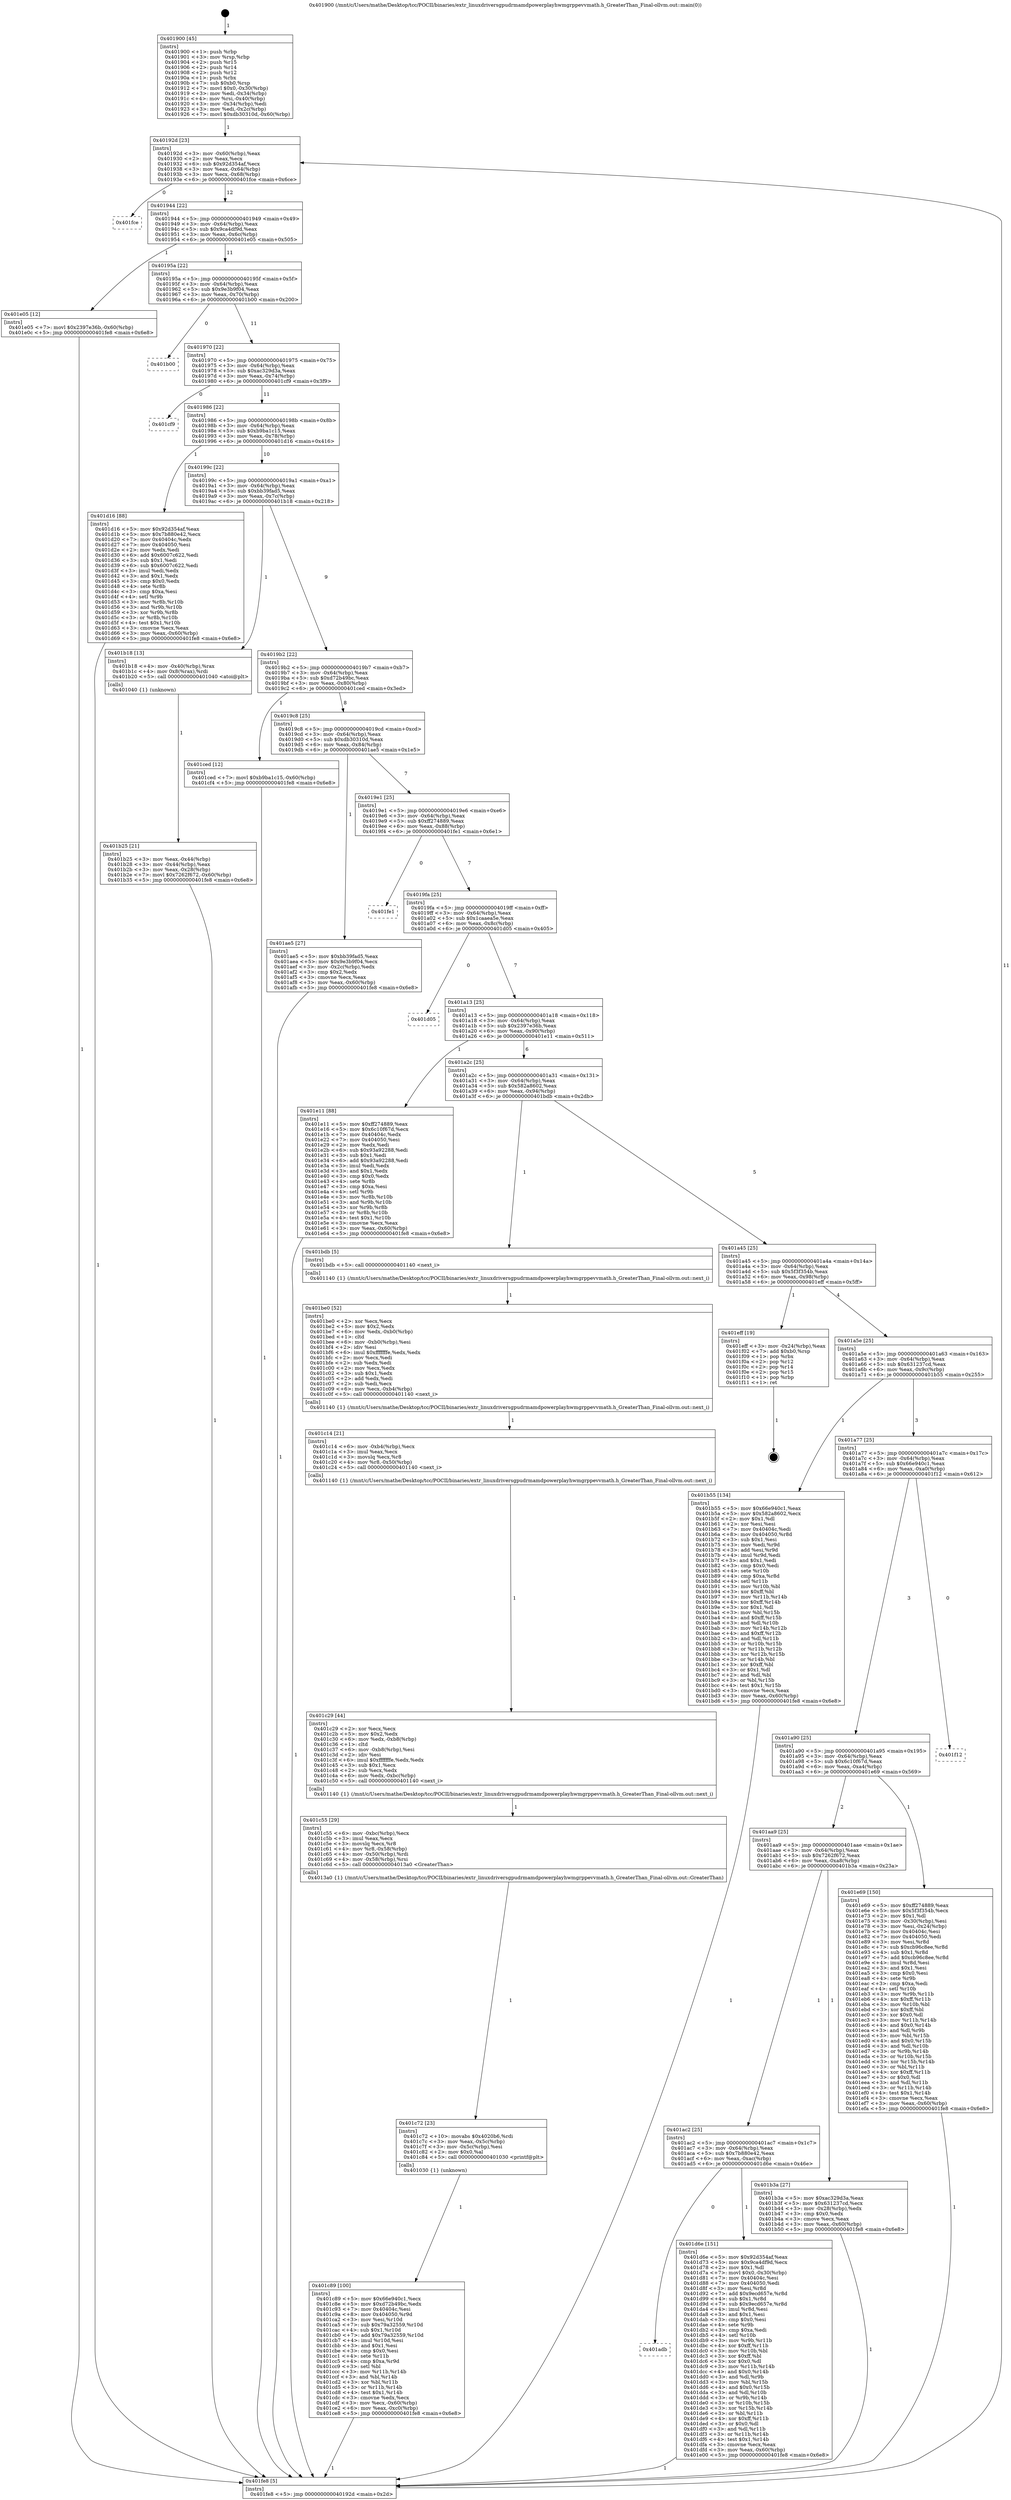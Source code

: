 digraph "0x401900" {
  label = "0x401900 (/mnt/c/Users/mathe/Desktop/tcc/POCII/binaries/extr_linuxdriversgpudrmamdpowerplayhwmgrppevvmath.h_GreaterThan_Final-ollvm.out::main(0))"
  labelloc = "t"
  node[shape=record]

  Entry [label="",width=0.3,height=0.3,shape=circle,fillcolor=black,style=filled]
  "0x40192d" [label="{
     0x40192d [23]\l
     | [instrs]\l
     &nbsp;&nbsp;0x40192d \<+3\>: mov -0x60(%rbp),%eax\l
     &nbsp;&nbsp;0x401930 \<+2\>: mov %eax,%ecx\l
     &nbsp;&nbsp;0x401932 \<+6\>: sub $0x92d354af,%ecx\l
     &nbsp;&nbsp;0x401938 \<+3\>: mov %eax,-0x64(%rbp)\l
     &nbsp;&nbsp;0x40193b \<+3\>: mov %ecx,-0x68(%rbp)\l
     &nbsp;&nbsp;0x40193e \<+6\>: je 0000000000401fce \<main+0x6ce\>\l
  }"]
  "0x401fce" [label="{
     0x401fce\l
  }", style=dashed]
  "0x401944" [label="{
     0x401944 [22]\l
     | [instrs]\l
     &nbsp;&nbsp;0x401944 \<+5\>: jmp 0000000000401949 \<main+0x49\>\l
     &nbsp;&nbsp;0x401949 \<+3\>: mov -0x64(%rbp),%eax\l
     &nbsp;&nbsp;0x40194c \<+5\>: sub $0x9ca4df9d,%eax\l
     &nbsp;&nbsp;0x401951 \<+3\>: mov %eax,-0x6c(%rbp)\l
     &nbsp;&nbsp;0x401954 \<+6\>: je 0000000000401e05 \<main+0x505\>\l
  }"]
  Exit [label="",width=0.3,height=0.3,shape=circle,fillcolor=black,style=filled,peripheries=2]
  "0x401e05" [label="{
     0x401e05 [12]\l
     | [instrs]\l
     &nbsp;&nbsp;0x401e05 \<+7\>: movl $0x2397e36b,-0x60(%rbp)\l
     &nbsp;&nbsp;0x401e0c \<+5\>: jmp 0000000000401fe8 \<main+0x6e8\>\l
  }"]
  "0x40195a" [label="{
     0x40195a [22]\l
     | [instrs]\l
     &nbsp;&nbsp;0x40195a \<+5\>: jmp 000000000040195f \<main+0x5f\>\l
     &nbsp;&nbsp;0x40195f \<+3\>: mov -0x64(%rbp),%eax\l
     &nbsp;&nbsp;0x401962 \<+5\>: sub $0x9e3b9f04,%eax\l
     &nbsp;&nbsp;0x401967 \<+3\>: mov %eax,-0x70(%rbp)\l
     &nbsp;&nbsp;0x40196a \<+6\>: je 0000000000401b00 \<main+0x200\>\l
  }"]
  "0x401adb" [label="{
     0x401adb\l
  }", style=dashed]
  "0x401b00" [label="{
     0x401b00\l
  }", style=dashed]
  "0x401970" [label="{
     0x401970 [22]\l
     | [instrs]\l
     &nbsp;&nbsp;0x401970 \<+5\>: jmp 0000000000401975 \<main+0x75\>\l
     &nbsp;&nbsp;0x401975 \<+3\>: mov -0x64(%rbp),%eax\l
     &nbsp;&nbsp;0x401978 \<+5\>: sub $0xac329d3a,%eax\l
     &nbsp;&nbsp;0x40197d \<+3\>: mov %eax,-0x74(%rbp)\l
     &nbsp;&nbsp;0x401980 \<+6\>: je 0000000000401cf9 \<main+0x3f9\>\l
  }"]
  "0x401d6e" [label="{
     0x401d6e [151]\l
     | [instrs]\l
     &nbsp;&nbsp;0x401d6e \<+5\>: mov $0x92d354af,%eax\l
     &nbsp;&nbsp;0x401d73 \<+5\>: mov $0x9ca4df9d,%ecx\l
     &nbsp;&nbsp;0x401d78 \<+2\>: mov $0x1,%dl\l
     &nbsp;&nbsp;0x401d7a \<+7\>: movl $0x0,-0x30(%rbp)\l
     &nbsp;&nbsp;0x401d81 \<+7\>: mov 0x40404c,%esi\l
     &nbsp;&nbsp;0x401d88 \<+7\>: mov 0x404050,%edi\l
     &nbsp;&nbsp;0x401d8f \<+3\>: mov %esi,%r8d\l
     &nbsp;&nbsp;0x401d92 \<+7\>: add $0x9ecd657e,%r8d\l
     &nbsp;&nbsp;0x401d99 \<+4\>: sub $0x1,%r8d\l
     &nbsp;&nbsp;0x401d9d \<+7\>: sub $0x9ecd657e,%r8d\l
     &nbsp;&nbsp;0x401da4 \<+4\>: imul %r8d,%esi\l
     &nbsp;&nbsp;0x401da8 \<+3\>: and $0x1,%esi\l
     &nbsp;&nbsp;0x401dab \<+3\>: cmp $0x0,%esi\l
     &nbsp;&nbsp;0x401dae \<+4\>: sete %r9b\l
     &nbsp;&nbsp;0x401db2 \<+3\>: cmp $0xa,%edi\l
     &nbsp;&nbsp;0x401db5 \<+4\>: setl %r10b\l
     &nbsp;&nbsp;0x401db9 \<+3\>: mov %r9b,%r11b\l
     &nbsp;&nbsp;0x401dbc \<+4\>: xor $0xff,%r11b\l
     &nbsp;&nbsp;0x401dc0 \<+3\>: mov %r10b,%bl\l
     &nbsp;&nbsp;0x401dc3 \<+3\>: xor $0xff,%bl\l
     &nbsp;&nbsp;0x401dc6 \<+3\>: xor $0x0,%dl\l
     &nbsp;&nbsp;0x401dc9 \<+3\>: mov %r11b,%r14b\l
     &nbsp;&nbsp;0x401dcc \<+4\>: and $0x0,%r14b\l
     &nbsp;&nbsp;0x401dd0 \<+3\>: and %dl,%r9b\l
     &nbsp;&nbsp;0x401dd3 \<+3\>: mov %bl,%r15b\l
     &nbsp;&nbsp;0x401dd6 \<+4\>: and $0x0,%r15b\l
     &nbsp;&nbsp;0x401dda \<+3\>: and %dl,%r10b\l
     &nbsp;&nbsp;0x401ddd \<+3\>: or %r9b,%r14b\l
     &nbsp;&nbsp;0x401de0 \<+3\>: or %r10b,%r15b\l
     &nbsp;&nbsp;0x401de3 \<+3\>: xor %r15b,%r14b\l
     &nbsp;&nbsp;0x401de6 \<+3\>: or %bl,%r11b\l
     &nbsp;&nbsp;0x401de9 \<+4\>: xor $0xff,%r11b\l
     &nbsp;&nbsp;0x401ded \<+3\>: or $0x0,%dl\l
     &nbsp;&nbsp;0x401df0 \<+3\>: and %dl,%r11b\l
     &nbsp;&nbsp;0x401df3 \<+3\>: or %r11b,%r14b\l
     &nbsp;&nbsp;0x401df6 \<+4\>: test $0x1,%r14b\l
     &nbsp;&nbsp;0x401dfa \<+3\>: cmovne %ecx,%eax\l
     &nbsp;&nbsp;0x401dfd \<+3\>: mov %eax,-0x60(%rbp)\l
     &nbsp;&nbsp;0x401e00 \<+5\>: jmp 0000000000401fe8 \<main+0x6e8\>\l
  }"]
  "0x401cf9" [label="{
     0x401cf9\l
  }", style=dashed]
  "0x401986" [label="{
     0x401986 [22]\l
     | [instrs]\l
     &nbsp;&nbsp;0x401986 \<+5\>: jmp 000000000040198b \<main+0x8b\>\l
     &nbsp;&nbsp;0x40198b \<+3\>: mov -0x64(%rbp),%eax\l
     &nbsp;&nbsp;0x40198e \<+5\>: sub $0xb9ba1c15,%eax\l
     &nbsp;&nbsp;0x401993 \<+3\>: mov %eax,-0x78(%rbp)\l
     &nbsp;&nbsp;0x401996 \<+6\>: je 0000000000401d16 \<main+0x416\>\l
  }"]
  "0x401c89" [label="{
     0x401c89 [100]\l
     | [instrs]\l
     &nbsp;&nbsp;0x401c89 \<+5\>: mov $0x66e940c1,%ecx\l
     &nbsp;&nbsp;0x401c8e \<+5\>: mov $0xd72b49bc,%edx\l
     &nbsp;&nbsp;0x401c93 \<+7\>: mov 0x40404c,%esi\l
     &nbsp;&nbsp;0x401c9a \<+8\>: mov 0x404050,%r9d\l
     &nbsp;&nbsp;0x401ca2 \<+3\>: mov %esi,%r10d\l
     &nbsp;&nbsp;0x401ca5 \<+7\>: sub $0x79a32559,%r10d\l
     &nbsp;&nbsp;0x401cac \<+4\>: sub $0x1,%r10d\l
     &nbsp;&nbsp;0x401cb0 \<+7\>: add $0x79a32559,%r10d\l
     &nbsp;&nbsp;0x401cb7 \<+4\>: imul %r10d,%esi\l
     &nbsp;&nbsp;0x401cbb \<+3\>: and $0x1,%esi\l
     &nbsp;&nbsp;0x401cbe \<+3\>: cmp $0x0,%esi\l
     &nbsp;&nbsp;0x401cc1 \<+4\>: sete %r11b\l
     &nbsp;&nbsp;0x401cc5 \<+4\>: cmp $0xa,%r9d\l
     &nbsp;&nbsp;0x401cc9 \<+3\>: setl %bl\l
     &nbsp;&nbsp;0x401ccc \<+3\>: mov %r11b,%r14b\l
     &nbsp;&nbsp;0x401ccf \<+3\>: and %bl,%r14b\l
     &nbsp;&nbsp;0x401cd2 \<+3\>: xor %bl,%r11b\l
     &nbsp;&nbsp;0x401cd5 \<+3\>: or %r11b,%r14b\l
     &nbsp;&nbsp;0x401cd8 \<+4\>: test $0x1,%r14b\l
     &nbsp;&nbsp;0x401cdc \<+3\>: cmovne %edx,%ecx\l
     &nbsp;&nbsp;0x401cdf \<+3\>: mov %ecx,-0x60(%rbp)\l
     &nbsp;&nbsp;0x401ce2 \<+6\>: mov %eax,-0xc0(%rbp)\l
     &nbsp;&nbsp;0x401ce8 \<+5\>: jmp 0000000000401fe8 \<main+0x6e8\>\l
  }"]
  "0x401d16" [label="{
     0x401d16 [88]\l
     | [instrs]\l
     &nbsp;&nbsp;0x401d16 \<+5\>: mov $0x92d354af,%eax\l
     &nbsp;&nbsp;0x401d1b \<+5\>: mov $0x7b880e42,%ecx\l
     &nbsp;&nbsp;0x401d20 \<+7\>: mov 0x40404c,%edx\l
     &nbsp;&nbsp;0x401d27 \<+7\>: mov 0x404050,%esi\l
     &nbsp;&nbsp;0x401d2e \<+2\>: mov %edx,%edi\l
     &nbsp;&nbsp;0x401d30 \<+6\>: add $0x6007c622,%edi\l
     &nbsp;&nbsp;0x401d36 \<+3\>: sub $0x1,%edi\l
     &nbsp;&nbsp;0x401d39 \<+6\>: sub $0x6007c622,%edi\l
     &nbsp;&nbsp;0x401d3f \<+3\>: imul %edi,%edx\l
     &nbsp;&nbsp;0x401d42 \<+3\>: and $0x1,%edx\l
     &nbsp;&nbsp;0x401d45 \<+3\>: cmp $0x0,%edx\l
     &nbsp;&nbsp;0x401d48 \<+4\>: sete %r8b\l
     &nbsp;&nbsp;0x401d4c \<+3\>: cmp $0xa,%esi\l
     &nbsp;&nbsp;0x401d4f \<+4\>: setl %r9b\l
     &nbsp;&nbsp;0x401d53 \<+3\>: mov %r8b,%r10b\l
     &nbsp;&nbsp;0x401d56 \<+3\>: and %r9b,%r10b\l
     &nbsp;&nbsp;0x401d59 \<+3\>: xor %r9b,%r8b\l
     &nbsp;&nbsp;0x401d5c \<+3\>: or %r8b,%r10b\l
     &nbsp;&nbsp;0x401d5f \<+4\>: test $0x1,%r10b\l
     &nbsp;&nbsp;0x401d63 \<+3\>: cmovne %ecx,%eax\l
     &nbsp;&nbsp;0x401d66 \<+3\>: mov %eax,-0x60(%rbp)\l
     &nbsp;&nbsp;0x401d69 \<+5\>: jmp 0000000000401fe8 \<main+0x6e8\>\l
  }"]
  "0x40199c" [label="{
     0x40199c [22]\l
     | [instrs]\l
     &nbsp;&nbsp;0x40199c \<+5\>: jmp 00000000004019a1 \<main+0xa1\>\l
     &nbsp;&nbsp;0x4019a1 \<+3\>: mov -0x64(%rbp),%eax\l
     &nbsp;&nbsp;0x4019a4 \<+5\>: sub $0xbb39fad5,%eax\l
     &nbsp;&nbsp;0x4019a9 \<+3\>: mov %eax,-0x7c(%rbp)\l
     &nbsp;&nbsp;0x4019ac \<+6\>: je 0000000000401b18 \<main+0x218\>\l
  }"]
  "0x401c72" [label="{
     0x401c72 [23]\l
     | [instrs]\l
     &nbsp;&nbsp;0x401c72 \<+10\>: movabs $0x4020b6,%rdi\l
     &nbsp;&nbsp;0x401c7c \<+3\>: mov %eax,-0x5c(%rbp)\l
     &nbsp;&nbsp;0x401c7f \<+3\>: mov -0x5c(%rbp),%esi\l
     &nbsp;&nbsp;0x401c82 \<+2\>: mov $0x0,%al\l
     &nbsp;&nbsp;0x401c84 \<+5\>: call 0000000000401030 \<printf@plt\>\l
     | [calls]\l
     &nbsp;&nbsp;0x401030 \{1\} (unknown)\l
  }"]
  "0x401b18" [label="{
     0x401b18 [13]\l
     | [instrs]\l
     &nbsp;&nbsp;0x401b18 \<+4\>: mov -0x40(%rbp),%rax\l
     &nbsp;&nbsp;0x401b1c \<+4\>: mov 0x8(%rax),%rdi\l
     &nbsp;&nbsp;0x401b20 \<+5\>: call 0000000000401040 \<atoi@plt\>\l
     | [calls]\l
     &nbsp;&nbsp;0x401040 \{1\} (unknown)\l
  }"]
  "0x4019b2" [label="{
     0x4019b2 [22]\l
     | [instrs]\l
     &nbsp;&nbsp;0x4019b2 \<+5\>: jmp 00000000004019b7 \<main+0xb7\>\l
     &nbsp;&nbsp;0x4019b7 \<+3\>: mov -0x64(%rbp),%eax\l
     &nbsp;&nbsp;0x4019ba \<+5\>: sub $0xd72b49bc,%eax\l
     &nbsp;&nbsp;0x4019bf \<+3\>: mov %eax,-0x80(%rbp)\l
     &nbsp;&nbsp;0x4019c2 \<+6\>: je 0000000000401ced \<main+0x3ed\>\l
  }"]
  "0x401c55" [label="{
     0x401c55 [29]\l
     | [instrs]\l
     &nbsp;&nbsp;0x401c55 \<+6\>: mov -0xbc(%rbp),%ecx\l
     &nbsp;&nbsp;0x401c5b \<+3\>: imul %eax,%ecx\l
     &nbsp;&nbsp;0x401c5e \<+3\>: movslq %ecx,%r8\l
     &nbsp;&nbsp;0x401c61 \<+4\>: mov %r8,-0x58(%rbp)\l
     &nbsp;&nbsp;0x401c65 \<+4\>: mov -0x50(%rbp),%rdi\l
     &nbsp;&nbsp;0x401c69 \<+4\>: mov -0x58(%rbp),%rsi\l
     &nbsp;&nbsp;0x401c6d \<+5\>: call 00000000004013a0 \<GreaterThan\>\l
     | [calls]\l
     &nbsp;&nbsp;0x4013a0 \{1\} (/mnt/c/Users/mathe/Desktop/tcc/POCII/binaries/extr_linuxdriversgpudrmamdpowerplayhwmgrppevvmath.h_GreaterThan_Final-ollvm.out::GreaterThan)\l
  }"]
  "0x401ced" [label="{
     0x401ced [12]\l
     | [instrs]\l
     &nbsp;&nbsp;0x401ced \<+7\>: movl $0xb9ba1c15,-0x60(%rbp)\l
     &nbsp;&nbsp;0x401cf4 \<+5\>: jmp 0000000000401fe8 \<main+0x6e8\>\l
  }"]
  "0x4019c8" [label="{
     0x4019c8 [25]\l
     | [instrs]\l
     &nbsp;&nbsp;0x4019c8 \<+5\>: jmp 00000000004019cd \<main+0xcd\>\l
     &nbsp;&nbsp;0x4019cd \<+3\>: mov -0x64(%rbp),%eax\l
     &nbsp;&nbsp;0x4019d0 \<+5\>: sub $0xdb30310d,%eax\l
     &nbsp;&nbsp;0x4019d5 \<+6\>: mov %eax,-0x84(%rbp)\l
     &nbsp;&nbsp;0x4019db \<+6\>: je 0000000000401ae5 \<main+0x1e5\>\l
  }"]
  "0x401c29" [label="{
     0x401c29 [44]\l
     | [instrs]\l
     &nbsp;&nbsp;0x401c29 \<+2\>: xor %ecx,%ecx\l
     &nbsp;&nbsp;0x401c2b \<+5\>: mov $0x2,%edx\l
     &nbsp;&nbsp;0x401c30 \<+6\>: mov %edx,-0xb8(%rbp)\l
     &nbsp;&nbsp;0x401c36 \<+1\>: cltd\l
     &nbsp;&nbsp;0x401c37 \<+6\>: mov -0xb8(%rbp),%esi\l
     &nbsp;&nbsp;0x401c3d \<+2\>: idiv %esi\l
     &nbsp;&nbsp;0x401c3f \<+6\>: imul $0xfffffffe,%edx,%edx\l
     &nbsp;&nbsp;0x401c45 \<+3\>: sub $0x1,%ecx\l
     &nbsp;&nbsp;0x401c48 \<+2\>: sub %ecx,%edx\l
     &nbsp;&nbsp;0x401c4a \<+6\>: mov %edx,-0xbc(%rbp)\l
     &nbsp;&nbsp;0x401c50 \<+5\>: call 0000000000401140 \<next_i\>\l
     | [calls]\l
     &nbsp;&nbsp;0x401140 \{1\} (/mnt/c/Users/mathe/Desktop/tcc/POCII/binaries/extr_linuxdriversgpudrmamdpowerplayhwmgrppevvmath.h_GreaterThan_Final-ollvm.out::next_i)\l
  }"]
  "0x401ae5" [label="{
     0x401ae5 [27]\l
     | [instrs]\l
     &nbsp;&nbsp;0x401ae5 \<+5\>: mov $0xbb39fad5,%eax\l
     &nbsp;&nbsp;0x401aea \<+5\>: mov $0x9e3b9f04,%ecx\l
     &nbsp;&nbsp;0x401aef \<+3\>: mov -0x2c(%rbp),%edx\l
     &nbsp;&nbsp;0x401af2 \<+3\>: cmp $0x2,%edx\l
     &nbsp;&nbsp;0x401af5 \<+3\>: cmovne %ecx,%eax\l
     &nbsp;&nbsp;0x401af8 \<+3\>: mov %eax,-0x60(%rbp)\l
     &nbsp;&nbsp;0x401afb \<+5\>: jmp 0000000000401fe8 \<main+0x6e8\>\l
  }"]
  "0x4019e1" [label="{
     0x4019e1 [25]\l
     | [instrs]\l
     &nbsp;&nbsp;0x4019e1 \<+5\>: jmp 00000000004019e6 \<main+0xe6\>\l
     &nbsp;&nbsp;0x4019e6 \<+3\>: mov -0x64(%rbp),%eax\l
     &nbsp;&nbsp;0x4019e9 \<+5\>: sub $0xff274889,%eax\l
     &nbsp;&nbsp;0x4019ee \<+6\>: mov %eax,-0x88(%rbp)\l
     &nbsp;&nbsp;0x4019f4 \<+6\>: je 0000000000401fe1 \<main+0x6e1\>\l
  }"]
  "0x401fe8" [label="{
     0x401fe8 [5]\l
     | [instrs]\l
     &nbsp;&nbsp;0x401fe8 \<+5\>: jmp 000000000040192d \<main+0x2d\>\l
  }"]
  "0x401900" [label="{
     0x401900 [45]\l
     | [instrs]\l
     &nbsp;&nbsp;0x401900 \<+1\>: push %rbp\l
     &nbsp;&nbsp;0x401901 \<+3\>: mov %rsp,%rbp\l
     &nbsp;&nbsp;0x401904 \<+2\>: push %r15\l
     &nbsp;&nbsp;0x401906 \<+2\>: push %r14\l
     &nbsp;&nbsp;0x401908 \<+2\>: push %r12\l
     &nbsp;&nbsp;0x40190a \<+1\>: push %rbx\l
     &nbsp;&nbsp;0x40190b \<+7\>: sub $0xb0,%rsp\l
     &nbsp;&nbsp;0x401912 \<+7\>: movl $0x0,-0x30(%rbp)\l
     &nbsp;&nbsp;0x401919 \<+3\>: mov %edi,-0x34(%rbp)\l
     &nbsp;&nbsp;0x40191c \<+4\>: mov %rsi,-0x40(%rbp)\l
     &nbsp;&nbsp;0x401920 \<+3\>: mov -0x34(%rbp),%edi\l
     &nbsp;&nbsp;0x401923 \<+3\>: mov %edi,-0x2c(%rbp)\l
     &nbsp;&nbsp;0x401926 \<+7\>: movl $0xdb30310d,-0x60(%rbp)\l
  }"]
  "0x401b25" [label="{
     0x401b25 [21]\l
     | [instrs]\l
     &nbsp;&nbsp;0x401b25 \<+3\>: mov %eax,-0x44(%rbp)\l
     &nbsp;&nbsp;0x401b28 \<+3\>: mov -0x44(%rbp),%eax\l
     &nbsp;&nbsp;0x401b2b \<+3\>: mov %eax,-0x28(%rbp)\l
     &nbsp;&nbsp;0x401b2e \<+7\>: movl $0x7262f672,-0x60(%rbp)\l
     &nbsp;&nbsp;0x401b35 \<+5\>: jmp 0000000000401fe8 \<main+0x6e8\>\l
  }"]
  "0x401c14" [label="{
     0x401c14 [21]\l
     | [instrs]\l
     &nbsp;&nbsp;0x401c14 \<+6\>: mov -0xb4(%rbp),%ecx\l
     &nbsp;&nbsp;0x401c1a \<+3\>: imul %eax,%ecx\l
     &nbsp;&nbsp;0x401c1d \<+3\>: movslq %ecx,%r8\l
     &nbsp;&nbsp;0x401c20 \<+4\>: mov %r8,-0x50(%rbp)\l
     &nbsp;&nbsp;0x401c24 \<+5\>: call 0000000000401140 \<next_i\>\l
     | [calls]\l
     &nbsp;&nbsp;0x401140 \{1\} (/mnt/c/Users/mathe/Desktop/tcc/POCII/binaries/extr_linuxdriversgpudrmamdpowerplayhwmgrppevvmath.h_GreaterThan_Final-ollvm.out::next_i)\l
  }"]
  "0x401fe1" [label="{
     0x401fe1\l
  }", style=dashed]
  "0x4019fa" [label="{
     0x4019fa [25]\l
     | [instrs]\l
     &nbsp;&nbsp;0x4019fa \<+5\>: jmp 00000000004019ff \<main+0xff\>\l
     &nbsp;&nbsp;0x4019ff \<+3\>: mov -0x64(%rbp),%eax\l
     &nbsp;&nbsp;0x401a02 \<+5\>: sub $0x1caaea5e,%eax\l
     &nbsp;&nbsp;0x401a07 \<+6\>: mov %eax,-0x8c(%rbp)\l
     &nbsp;&nbsp;0x401a0d \<+6\>: je 0000000000401d05 \<main+0x405\>\l
  }"]
  "0x401be0" [label="{
     0x401be0 [52]\l
     | [instrs]\l
     &nbsp;&nbsp;0x401be0 \<+2\>: xor %ecx,%ecx\l
     &nbsp;&nbsp;0x401be2 \<+5\>: mov $0x2,%edx\l
     &nbsp;&nbsp;0x401be7 \<+6\>: mov %edx,-0xb0(%rbp)\l
     &nbsp;&nbsp;0x401bed \<+1\>: cltd\l
     &nbsp;&nbsp;0x401bee \<+6\>: mov -0xb0(%rbp),%esi\l
     &nbsp;&nbsp;0x401bf4 \<+2\>: idiv %esi\l
     &nbsp;&nbsp;0x401bf6 \<+6\>: imul $0xfffffffe,%edx,%edx\l
     &nbsp;&nbsp;0x401bfc \<+2\>: mov %ecx,%edi\l
     &nbsp;&nbsp;0x401bfe \<+2\>: sub %edx,%edi\l
     &nbsp;&nbsp;0x401c00 \<+2\>: mov %ecx,%edx\l
     &nbsp;&nbsp;0x401c02 \<+3\>: sub $0x1,%edx\l
     &nbsp;&nbsp;0x401c05 \<+2\>: add %edx,%edi\l
     &nbsp;&nbsp;0x401c07 \<+2\>: sub %edi,%ecx\l
     &nbsp;&nbsp;0x401c09 \<+6\>: mov %ecx,-0xb4(%rbp)\l
     &nbsp;&nbsp;0x401c0f \<+5\>: call 0000000000401140 \<next_i\>\l
     | [calls]\l
     &nbsp;&nbsp;0x401140 \{1\} (/mnt/c/Users/mathe/Desktop/tcc/POCII/binaries/extr_linuxdriversgpudrmamdpowerplayhwmgrppevvmath.h_GreaterThan_Final-ollvm.out::next_i)\l
  }"]
  "0x401d05" [label="{
     0x401d05\l
  }", style=dashed]
  "0x401a13" [label="{
     0x401a13 [25]\l
     | [instrs]\l
     &nbsp;&nbsp;0x401a13 \<+5\>: jmp 0000000000401a18 \<main+0x118\>\l
     &nbsp;&nbsp;0x401a18 \<+3\>: mov -0x64(%rbp),%eax\l
     &nbsp;&nbsp;0x401a1b \<+5\>: sub $0x2397e36b,%eax\l
     &nbsp;&nbsp;0x401a20 \<+6\>: mov %eax,-0x90(%rbp)\l
     &nbsp;&nbsp;0x401a26 \<+6\>: je 0000000000401e11 \<main+0x511\>\l
  }"]
  "0x401ac2" [label="{
     0x401ac2 [25]\l
     | [instrs]\l
     &nbsp;&nbsp;0x401ac2 \<+5\>: jmp 0000000000401ac7 \<main+0x1c7\>\l
     &nbsp;&nbsp;0x401ac7 \<+3\>: mov -0x64(%rbp),%eax\l
     &nbsp;&nbsp;0x401aca \<+5\>: sub $0x7b880e42,%eax\l
     &nbsp;&nbsp;0x401acf \<+6\>: mov %eax,-0xac(%rbp)\l
     &nbsp;&nbsp;0x401ad5 \<+6\>: je 0000000000401d6e \<main+0x46e\>\l
  }"]
  "0x401e11" [label="{
     0x401e11 [88]\l
     | [instrs]\l
     &nbsp;&nbsp;0x401e11 \<+5\>: mov $0xff274889,%eax\l
     &nbsp;&nbsp;0x401e16 \<+5\>: mov $0x6c10f67d,%ecx\l
     &nbsp;&nbsp;0x401e1b \<+7\>: mov 0x40404c,%edx\l
     &nbsp;&nbsp;0x401e22 \<+7\>: mov 0x404050,%esi\l
     &nbsp;&nbsp;0x401e29 \<+2\>: mov %edx,%edi\l
     &nbsp;&nbsp;0x401e2b \<+6\>: sub $0x93a92288,%edi\l
     &nbsp;&nbsp;0x401e31 \<+3\>: sub $0x1,%edi\l
     &nbsp;&nbsp;0x401e34 \<+6\>: add $0x93a92288,%edi\l
     &nbsp;&nbsp;0x401e3a \<+3\>: imul %edi,%edx\l
     &nbsp;&nbsp;0x401e3d \<+3\>: and $0x1,%edx\l
     &nbsp;&nbsp;0x401e40 \<+3\>: cmp $0x0,%edx\l
     &nbsp;&nbsp;0x401e43 \<+4\>: sete %r8b\l
     &nbsp;&nbsp;0x401e47 \<+3\>: cmp $0xa,%esi\l
     &nbsp;&nbsp;0x401e4a \<+4\>: setl %r9b\l
     &nbsp;&nbsp;0x401e4e \<+3\>: mov %r8b,%r10b\l
     &nbsp;&nbsp;0x401e51 \<+3\>: and %r9b,%r10b\l
     &nbsp;&nbsp;0x401e54 \<+3\>: xor %r9b,%r8b\l
     &nbsp;&nbsp;0x401e57 \<+3\>: or %r8b,%r10b\l
     &nbsp;&nbsp;0x401e5a \<+4\>: test $0x1,%r10b\l
     &nbsp;&nbsp;0x401e5e \<+3\>: cmovne %ecx,%eax\l
     &nbsp;&nbsp;0x401e61 \<+3\>: mov %eax,-0x60(%rbp)\l
     &nbsp;&nbsp;0x401e64 \<+5\>: jmp 0000000000401fe8 \<main+0x6e8\>\l
  }"]
  "0x401a2c" [label="{
     0x401a2c [25]\l
     | [instrs]\l
     &nbsp;&nbsp;0x401a2c \<+5\>: jmp 0000000000401a31 \<main+0x131\>\l
     &nbsp;&nbsp;0x401a31 \<+3\>: mov -0x64(%rbp),%eax\l
     &nbsp;&nbsp;0x401a34 \<+5\>: sub $0x582a8602,%eax\l
     &nbsp;&nbsp;0x401a39 \<+6\>: mov %eax,-0x94(%rbp)\l
     &nbsp;&nbsp;0x401a3f \<+6\>: je 0000000000401bdb \<main+0x2db\>\l
  }"]
  "0x401b3a" [label="{
     0x401b3a [27]\l
     | [instrs]\l
     &nbsp;&nbsp;0x401b3a \<+5\>: mov $0xac329d3a,%eax\l
     &nbsp;&nbsp;0x401b3f \<+5\>: mov $0x631237cd,%ecx\l
     &nbsp;&nbsp;0x401b44 \<+3\>: mov -0x28(%rbp),%edx\l
     &nbsp;&nbsp;0x401b47 \<+3\>: cmp $0x0,%edx\l
     &nbsp;&nbsp;0x401b4a \<+3\>: cmove %ecx,%eax\l
     &nbsp;&nbsp;0x401b4d \<+3\>: mov %eax,-0x60(%rbp)\l
     &nbsp;&nbsp;0x401b50 \<+5\>: jmp 0000000000401fe8 \<main+0x6e8\>\l
  }"]
  "0x401bdb" [label="{
     0x401bdb [5]\l
     | [instrs]\l
     &nbsp;&nbsp;0x401bdb \<+5\>: call 0000000000401140 \<next_i\>\l
     | [calls]\l
     &nbsp;&nbsp;0x401140 \{1\} (/mnt/c/Users/mathe/Desktop/tcc/POCII/binaries/extr_linuxdriversgpudrmamdpowerplayhwmgrppevvmath.h_GreaterThan_Final-ollvm.out::next_i)\l
  }"]
  "0x401a45" [label="{
     0x401a45 [25]\l
     | [instrs]\l
     &nbsp;&nbsp;0x401a45 \<+5\>: jmp 0000000000401a4a \<main+0x14a\>\l
     &nbsp;&nbsp;0x401a4a \<+3\>: mov -0x64(%rbp),%eax\l
     &nbsp;&nbsp;0x401a4d \<+5\>: sub $0x5f3f354b,%eax\l
     &nbsp;&nbsp;0x401a52 \<+6\>: mov %eax,-0x98(%rbp)\l
     &nbsp;&nbsp;0x401a58 \<+6\>: je 0000000000401eff \<main+0x5ff\>\l
  }"]
  "0x401aa9" [label="{
     0x401aa9 [25]\l
     | [instrs]\l
     &nbsp;&nbsp;0x401aa9 \<+5\>: jmp 0000000000401aae \<main+0x1ae\>\l
     &nbsp;&nbsp;0x401aae \<+3\>: mov -0x64(%rbp),%eax\l
     &nbsp;&nbsp;0x401ab1 \<+5\>: sub $0x7262f672,%eax\l
     &nbsp;&nbsp;0x401ab6 \<+6\>: mov %eax,-0xa8(%rbp)\l
     &nbsp;&nbsp;0x401abc \<+6\>: je 0000000000401b3a \<main+0x23a\>\l
  }"]
  "0x401eff" [label="{
     0x401eff [19]\l
     | [instrs]\l
     &nbsp;&nbsp;0x401eff \<+3\>: mov -0x24(%rbp),%eax\l
     &nbsp;&nbsp;0x401f02 \<+7\>: add $0xb0,%rsp\l
     &nbsp;&nbsp;0x401f09 \<+1\>: pop %rbx\l
     &nbsp;&nbsp;0x401f0a \<+2\>: pop %r12\l
     &nbsp;&nbsp;0x401f0c \<+2\>: pop %r14\l
     &nbsp;&nbsp;0x401f0e \<+2\>: pop %r15\l
     &nbsp;&nbsp;0x401f10 \<+1\>: pop %rbp\l
     &nbsp;&nbsp;0x401f11 \<+1\>: ret\l
  }"]
  "0x401a5e" [label="{
     0x401a5e [25]\l
     | [instrs]\l
     &nbsp;&nbsp;0x401a5e \<+5\>: jmp 0000000000401a63 \<main+0x163\>\l
     &nbsp;&nbsp;0x401a63 \<+3\>: mov -0x64(%rbp),%eax\l
     &nbsp;&nbsp;0x401a66 \<+5\>: sub $0x631237cd,%eax\l
     &nbsp;&nbsp;0x401a6b \<+6\>: mov %eax,-0x9c(%rbp)\l
     &nbsp;&nbsp;0x401a71 \<+6\>: je 0000000000401b55 \<main+0x255\>\l
  }"]
  "0x401e69" [label="{
     0x401e69 [150]\l
     | [instrs]\l
     &nbsp;&nbsp;0x401e69 \<+5\>: mov $0xff274889,%eax\l
     &nbsp;&nbsp;0x401e6e \<+5\>: mov $0x5f3f354b,%ecx\l
     &nbsp;&nbsp;0x401e73 \<+2\>: mov $0x1,%dl\l
     &nbsp;&nbsp;0x401e75 \<+3\>: mov -0x30(%rbp),%esi\l
     &nbsp;&nbsp;0x401e78 \<+3\>: mov %esi,-0x24(%rbp)\l
     &nbsp;&nbsp;0x401e7b \<+7\>: mov 0x40404c,%esi\l
     &nbsp;&nbsp;0x401e82 \<+7\>: mov 0x404050,%edi\l
     &nbsp;&nbsp;0x401e89 \<+3\>: mov %esi,%r8d\l
     &nbsp;&nbsp;0x401e8c \<+7\>: sub $0xcb96c8ee,%r8d\l
     &nbsp;&nbsp;0x401e93 \<+4\>: sub $0x1,%r8d\l
     &nbsp;&nbsp;0x401e97 \<+7\>: add $0xcb96c8ee,%r8d\l
     &nbsp;&nbsp;0x401e9e \<+4\>: imul %r8d,%esi\l
     &nbsp;&nbsp;0x401ea2 \<+3\>: and $0x1,%esi\l
     &nbsp;&nbsp;0x401ea5 \<+3\>: cmp $0x0,%esi\l
     &nbsp;&nbsp;0x401ea8 \<+4\>: sete %r9b\l
     &nbsp;&nbsp;0x401eac \<+3\>: cmp $0xa,%edi\l
     &nbsp;&nbsp;0x401eaf \<+4\>: setl %r10b\l
     &nbsp;&nbsp;0x401eb3 \<+3\>: mov %r9b,%r11b\l
     &nbsp;&nbsp;0x401eb6 \<+4\>: xor $0xff,%r11b\l
     &nbsp;&nbsp;0x401eba \<+3\>: mov %r10b,%bl\l
     &nbsp;&nbsp;0x401ebd \<+3\>: xor $0xff,%bl\l
     &nbsp;&nbsp;0x401ec0 \<+3\>: xor $0x0,%dl\l
     &nbsp;&nbsp;0x401ec3 \<+3\>: mov %r11b,%r14b\l
     &nbsp;&nbsp;0x401ec6 \<+4\>: and $0x0,%r14b\l
     &nbsp;&nbsp;0x401eca \<+3\>: and %dl,%r9b\l
     &nbsp;&nbsp;0x401ecd \<+3\>: mov %bl,%r15b\l
     &nbsp;&nbsp;0x401ed0 \<+4\>: and $0x0,%r15b\l
     &nbsp;&nbsp;0x401ed4 \<+3\>: and %dl,%r10b\l
     &nbsp;&nbsp;0x401ed7 \<+3\>: or %r9b,%r14b\l
     &nbsp;&nbsp;0x401eda \<+3\>: or %r10b,%r15b\l
     &nbsp;&nbsp;0x401edd \<+3\>: xor %r15b,%r14b\l
     &nbsp;&nbsp;0x401ee0 \<+3\>: or %bl,%r11b\l
     &nbsp;&nbsp;0x401ee3 \<+4\>: xor $0xff,%r11b\l
     &nbsp;&nbsp;0x401ee7 \<+3\>: or $0x0,%dl\l
     &nbsp;&nbsp;0x401eea \<+3\>: and %dl,%r11b\l
     &nbsp;&nbsp;0x401eed \<+3\>: or %r11b,%r14b\l
     &nbsp;&nbsp;0x401ef0 \<+4\>: test $0x1,%r14b\l
     &nbsp;&nbsp;0x401ef4 \<+3\>: cmovne %ecx,%eax\l
     &nbsp;&nbsp;0x401ef7 \<+3\>: mov %eax,-0x60(%rbp)\l
     &nbsp;&nbsp;0x401efa \<+5\>: jmp 0000000000401fe8 \<main+0x6e8\>\l
  }"]
  "0x401b55" [label="{
     0x401b55 [134]\l
     | [instrs]\l
     &nbsp;&nbsp;0x401b55 \<+5\>: mov $0x66e940c1,%eax\l
     &nbsp;&nbsp;0x401b5a \<+5\>: mov $0x582a8602,%ecx\l
     &nbsp;&nbsp;0x401b5f \<+2\>: mov $0x1,%dl\l
     &nbsp;&nbsp;0x401b61 \<+2\>: xor %esi,%esi\l
     &nbsp;&nbsp;0x401b63 \<+7\>: mov 0x40404c,%edi\l
     &nbsp;&nbsp;0x401b6a \<+8\>: mov 0x404050,%r8d\l
     &nbsp;&nbsp;0x401b72 \<+3\>: sub $0x1,%esi\l
     &nbsp;&nbsp;0x401b75 \<+3\>: mov %edi,%r9d\l
     &nbsp;&nbsp;0x401b78 \<+3\>: add %esi,%r9d\l
     &nbsp;&nbsp;0x401b7b \<+4\>: imul %r9d,%edi\l
     &nbsp;&nbsp;0x401b7f \<+3\>: and $0x1,%edi\l
     &nbsp;&nbsp;0x401b82 \<+3\>: cmp $0x0,%edi\l
     &nbsp;&nbsp;0x401b85 \<+4\>: sete %r10b\l
     &nbsp;&nbsp;0x401b89 \<+4\>: cmp $0xa,%r8d\l
     &nbsp;&nbsp;0x401b8d \<+4\>: setl %r11b\l
     &nbsp;&nbsp;0x401b91 \<+3\>: mov %r10b,%bl\l
     &nbsp;&nbsp;0x401b94 \<+3\>: xor $0xff,%bl\l
     &nbsp;&nbsp;0x401b97 \<+3\>: mov %r11b,%r14b\l
     &nbsp;&nbsp;0x401b9a \<+4\>: xor $0xff,%r14b\l
     &nbsp;&nbsp;0x401b9e \<+3\>: xor $0x1,%dl\l
     &nbsp;&nbsp;0x401ba1 \<+3\>: mov %bl,%r15b\l
     &nbsp;&nbsp;0x401ba4 \<+4\>: and $0xff,%r15b\l
     &nbsp;&nbsp;0x401ba8 \<+3\>: and %dl,%r10b\l
     &nbsp;&nbsp;0x401bab \<+3\>: mov %r14b,%r12b\l
     &nbsp;&nbsp;0x401bae \<+4\>: and $0xff,%r12b\l
     &nbsp;&nbsp;0x401bb2 \<+3\>: and %dl,%r11b\l
     &nbsp;&nbsp;0x401bb5 \<+3\>: or %r10b,%r15b\l
     &nbsp;&nbsp;0x401bb8 \<+3\>: or %r11b,%r12b\l
     &nbsp;&nbsp;0x401bbb \<+3\>: xor %r12b,%r15b\l
     &nbsp;&nbsp;0x401bbe \<+3\>: or %r14b,%bl\l
     &nbsp;&nbsp;0x401bc1 \<+3\>: xor $0xff,%bl\l
     &nbsp;&nbsp;0x401bc4 \<+3\>: or $0x1,%dl\l
     &nbsp;&nbsp;0x401bc7 \<+2\>: and %dl,%bl\l
     &nbsp;&nbsp;0x401bc9 \<+3\>: or %bl,%r15b\l
     &nbsp;&nbsp;0x401bcc \<+4\>: test $0x1,%r15b\l
     &nbsp;&nbsp;0x401bd0 \<+3\>: cmovne %ecx,%eax\l
     &nbsp;&nbsp;0x401bd3 \<+3\>: mov %eax,-0x60(%rbp)\l
     &nbsp;&nbsp;0x401bd6 \<+5\>: jmp 0000000000401fe8 \<main+0x6e8\>\l
  }"]
  "0x401a77" [label="{
     0x401a77 [25]\l
     | [instrs]\l
     &nbsp;&nbsp;0x401a77 \<+5\>: jmp 0000000000401a7c \<main+0x17c\>\l
     &nbsp;&nbsp;0x401a7c \<+3\>: mov -0x64(%rbp),%eax\l
     &nbsp;&nbsp;0x401a7f \<+5\>: sub $0x66e940c1,%eax\l
     &nbsp;&nbsp;0x401a84 \<+6\>: mov %eax,-0xa0(%rbp)\l
     &nbsp;&nbsp;0x401a8a \<+6\>: je 0000000000401f12 \<main+0x612\>\l
  }"]
  "0x401a90" [label="{
     0x401a90 [25]\l
     | [instrs]\l
     &nbsp;&nbsp;0x401a90 \<+5\>: jmp 0000000000401a95 \<main+0x195\>\l
     &nbsp;&nbsp;0x401a95 \<+3\>: mov -0x64(%rbp),%eax\l
     &nbsp;&nbsp;0x401a98 \<+5\>: sub $0x6c10f67d,%eax\l
     &nbsp;&nbsp;0x401a9d \<+6\>: mov %eax,-0xa4(%rbp)\l
     &nbsp;&nbsp;0x401aa3 \<+6\>: je 0000000000401e69 \<main+0x569\>\l
  }"]
  "0x401f12" [label="{
     0x401f12\l
  }", style=dashed]
  Entry -> "0x401900" [label=" 1"]
  "0x40192d" -> "0x401fce" [label=" 0"]
  "0x40192d" -> "0x401944" [label=" 12"]
  "0x401eff" -> Exit [label=" 1"]
  "0x401944" -> "0x401e05" [label=" 1"]
  "0x401944" -> "0x40195a" [label=" 11"]
  "0x401e69" -> "0x401fe8" [label=" 1"]
  "0x40195a" -> "0x401b00" [label=" 0"]
  "0x40195a" -> "0x401970" [label=" 11"]
  "0x401e11" -> "0x401fe8" [label=" 1"]
  "0x401970" -> "0x401cf9" [label=" 0"]
  "0x401970" -> "0x401986" [label=" 11"]
  "0x401e05" -> "0x401fe8" [label=" 1"]
  "0x401986" -> "0x401d16" [label=" 1"]
  "0x401986" -> "0x40199c" [label=" 10"]
  "0x401ac2" -> "0x401adb" [label=" 0"]
  "0x40199c" -> "0x401b18" [label=" 1"]
  "0x40199c" -> "0x4019b2" [label=" 9"]
  "0x401ac2" -> "0x401d6e" [label=" 1"]
  "0x4019b2" -> "0x401ced" [label=" 1"]
  "0x4019b2" -> "0x4019c8" [label=" 8"]
  "0x401d6e" -> "0x401fe8" [label=" 1"]
  "0x4019c8" -> "0x401ae5" [label=" 1"]
  "0x4019c8" -> "0x4019e1" [label=" 7"]
  "0x401ae5" -> "0x401fe8" [label=" 1"]
  "0x401900" -> "0x40192d" [label=" 1"]
  "0x401fe8" -> "0x40192d" [label=" 11"]
  "0x401b18" -> "0x401b25" [label=" 1"]
  "0x401b25" -> "0x401fe8" [label=" 1"]
  "0x401d16" -> "0x401fe8" [label=" 1"]
  "0x4019e1" -> "0x401fe1" [label=" 0"]
  "0x4019e1" -> "0x4019fa" [label=" 7"]
  "0x401ced" -> "0x401fe8" [label=" 1"]
  "0x4019fa" -> "0x401d05" [label=" 0"]
  "0x4019fa" -> "0x401a13" [label=" 7"]
  "0x401c89" -> "0x401fe8" [label=" 1"]
  "0x401a13" -> "0x401e11" [label=" 1"]
  "0x401a13" -> "0x401a2c" [label=" 6"]
  "0x401c72" -> "0x401c89" [label=" 1"]
  "0x401a2c" -> "0x401bdb" [label=" 1"]
  "0x401a2c" -> "0x401a45" [label=" 5"]
  "0x401c55" -> "0x401c72" [label=" 1"]
  "0x401a45" -> "0x401eff" [label=" 1"]
  "0x401a45" -> "0x401a5e" [label=" 4"]
  "0x401c14" -> "0x401c29" [label=" 1"]
  "0x401a5e" -> "0x401b55" [label=" 1"]
  "0x401a5e" -> "0x401a77" [label=" 3"]
  "0x401be0" -> "0x401c14" [label=" 1"]
  "0x401a77" -> "0x401f12" [label=" 0"]
  "0x401a77" -> "0x401a90" [label=" 3"]
  "0x401bdb" -> "0x401be0" [label=" 1"]
  "0x401a90" -> "0x401e69" [label=" 1"]
  "0x401a90" -> "0x401aa9" [label=" 2"]
  "0x401c29" -> "0x401c55" [label=" 1"]
  "0x401aa9" -> "0x401b3a" [label=" 1"]
  "0x401aa9" -> "0x401ac2" [label=" 1"]
  "0x401b3a" -> "0x401fe8" [label=" 1"]
  "0x401b55" -> "0x401fe8" [label=" 1"]
}
